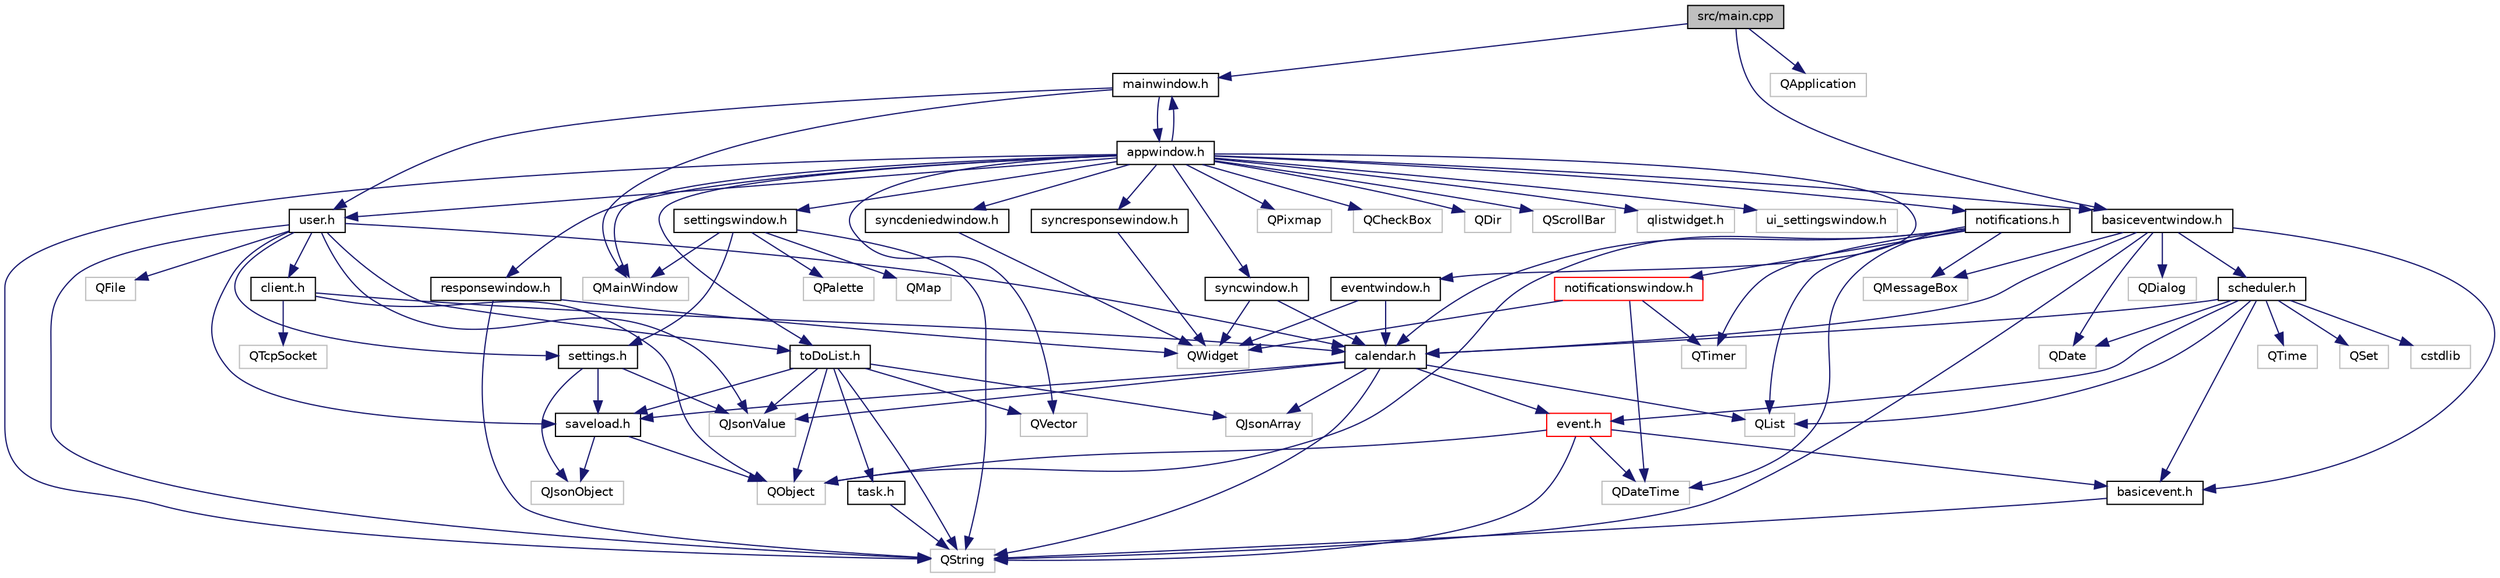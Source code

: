 digraph "src/main.cpp"
{
 // LATEX_PDF_SIZE
  edge [fontname="Helvetica",fontsize="10",labelfontname="Helvetica",labelfontsize="10"];
  node [fontname="Helvetica",fontsize="10",shape=record];
  Node1 [label="src/main.cpp",height=0.2,width=0.4,color="black", fillcolor="grey75", style="filled", fontcolor="black",tooltip=" "];
  Node1 -> Node2 [color="midnightblue",fontsize="10",style="solid"];
  Node2 [label="mainwindow.h",height=0.2,width=0.4,color="black", fillcolor="white", style="filled",URL="$mainwindow_8h.html",tooltip=" "];
  Node2 -> Node3 [color="midnightblue",fontsize="10",style="solid"];
  Node3 [label="QMainWindow",height=0.2,width=0.4,color="grey75", fillcolor="white", style="filled",tooltip=" "];
  Node2 -> Node4 [color="midnightblue",fontsize="10",style="solid"];
  Node4 [label="user.h",height=0.2,width=0.4,color="black", fillcolor="white", style="filled",URL="$user_8h.html",tooltip=" "];
  Node4 -> Node5 [color="midnightblue",fontsize="10",style="solid"];
  Node5 [label="saveload.h",height=0.2,width=0.4,color="black", fillcolor="white", style="filled",URL="$saveload_8h.html",tooltip=" "];
  Node5 -> Node6 [color="midnightblue",fontsize="10",style="solid"];
  Node6 [label="QObject",height=0.2,width=0.4,color="grey75", fillcolor="white", style="filled",tooltip=" "];
  Node5 -> Node7 [color="midnightblue",fontsize="10",style="solid"];
  Node7 [label="QJsonObject",height=0.2,width=0.4,color="grey75", fillcolor="white", style="filled",tooltip=" "];
  Node4 -> Node8 [color="midnightblue",fontsize="10",style="solid"];
  Node8 [label="calendar.h",height=0.2,width=0.4,color="black", fillcolor="white", style="filled",URL="$calendar_8h.html",tooltip=" "];
  Node8 -> Node9 [color="midnightblue",fontsize="10",style="solid"];
  Node9 [label="event.h",height=0.2,width=0.4,color="red", fillcolor="white", style="filled",URL="$event_8h.html",tooltip=" "];
  Node9 -> Node10 [color="midnightblue",fontsize="10",style="solid"];
  Node10 [label="QString",height=0.2,width=0.4,color="grey75", fillcolor="white", style="filled",tooltip=" "];
  Node9 -> Node11 [color="midnightblue",fontsize="10",style="solid"];
  Node11 [label="QDateTime",height=0.2,width=0.4,color="grey75", fillcolor="white", style="filled",tooltip=" "];
  Node9 -> Node6 [color="midnightblue",fontsize="10",style="solid"];
  Node9 -> Node13 [color="midnightblue",fontsize="10",style="solid"];
  Node13 [label="basicevent.h",height=0.2,width=0.4,color="black", fillcolor="white", style="filled",URL="$basicevent_8h.html",tooltip=" "];
  Node13 -> Node10 [color="midnightblue",fontsize="10",style="solid"];
  Node8 -> Node5 [color="midnightblue",fontsize="10",style="solid"];
  Node8 -> Node14 [color="midnightblue",fontsize="10",style="solid"];
  Node14 [label="QList",height=0.2,width=0.4,color="grey75", fillcolor="white", style="filled",tooltip=" "];
  Node8 -> Node10 [color="midnightblue",fontsize="10",style="solid"];
  Node8 -> Node15 [color="midnightblue",fontsize="10",style="solid"];
  Node15 [label="QJsonArray",height=0.2,width=0.4,color="grey75", fillcolor="white", style="filled",tooltip=" "];
  Node8 -> Node16 [color="midnightblue",fontsize="10",style="solid"];
  Node16 [label="QJsonValue",height=0.2,width=0.4,color="grey75", fillcolor="white", style="filled",tooltip=" "];
  Node4 -> Node17 [color="midnightblue",fontsize="10",style="solid"];
  Node17 [label="toDoList.h",height=0.2,width=0.4,color="black", fillcolor="white", style="filled",URL="$toDoList_8h.html",tooltip=" "];
  Node17 -> Node18 [color="midnightblue",fontsize="10",style="solid"];
  Node18 [label="task.h",height=0.2,width=0.4,color="black", fillcolor="white", style="filled",URL="$task_8h.html",tooltip=" "];
  Node18 -> Node10 [color="midnightblue",fontsize="10",style="solid"];
  Node17 -> Node5 [color="midnightblue",fontsize="10",style="solid"];
  Node17 -> Node6 [color="midnightblue",fontsize="10",style="solid"];
  Node17 -> Node19 [color="midnightblue",fontsize="10",style="solid"];
  Node19 [label="QVector",height=0.2,width=0.4,color="grey75", fillcolor="white", style="filled",tooltip=" "];
  Node17 -> Node10 [color="midnightblue",fontsize="10",style="solid"];
  Node17 -> Node15 [color="midnightblue",fontsize="10",style="solid"];
  Node17 -> Node16 [color="midnightblue",fontsize="10",style="solid"];
  Node4 -> Node20 [color="midnightblue",fontsize="10",style="solid"];
  Node20 [label="settings.h",height=0.2,width=0.4,color="black", fillcolor="white", style="filled",URL="$settings_8h.html",tooltip=" "];
  Node20 -> Node5 [color="midnightblue",fontsize="10",style="solid"];
  Node20 -> Node7 [color="midnightblue",fontsize="10",style="solid"];
  Node20 -> Node16 [color="midnightblue",fontsize="10",style="solid"];
  Node4 -> Node21 [color="midnightblue",fontsize="10",style="solid"];
  Node21 [label="client.h",height=0.2,width=0.4,color="black", fillcolor="white", style="filled",URL="$client_8h.html",tooltip=" "];
  Node21 -> Node6 [color="midnightblue",fontsize="10",style="solid"];
  Node21 -> Node22 [color="midnightblue",fontsize="10",style="solid"];
  Node22 [label="QTcpSocket",height=0.2,width=0.4,color="grey75", fillcolor="white", style="filled",tooltip=" "];
  Node21 -> Node8 [color="midnightblue",fontsize="10",style="solid"];
  Node4 -> Node10 [color="midnightblue",fontsize="10",style="solid"];
  Node4 -> Node23 [color="midnightblue",fontsize="10",style="solid"];
  Node23 [label="QFile",height=0.2,width=0.4,color="grey75", fillcolor="white", style="filled",tooltip=" "];
  Node4 -> Node16 [color="midnightblue",fontsize="10",style="solid"];
  Node2 -> Node24 [color="midnightblue",fontsize="10",style="solid"];
  Node24 [label="appwindow.h",height=0.2,width=0.4,color="black", fillcolor="white", style="filled",URL="$appwindow_8h.html",tooltip=" "];
  Node24 -> Node3 [color="midnightblue",fontsize="10",style="solid"];
  Node24 -> Node25 [color="midnightblue",fontsize="10",style="solid"];
  Node25 [label="QPixmap",height=0.2,width=0.4,color="grey75", fillcolor="white", style="filled",tooltip=" "];
  Node24 -> Node26 [color="midnightblue",fontsize="10",style="solid"];
  Node26 [label="QCheckBox",height=0.2,width=0.4,color="grey75", fillcolor="white", style="filled",tooltip=" "];
  Node24 -> Node10 [color="midnightblue",fontsize="10",style="solid"];
  Node24 -> Node27 [color="midnightblue",fontsize="10",style="solid"];
  Node27 [label="QDir",height=0.2,width=0.4,color="grey75", fillcolor="white", style="filled",tooltip=" "];
  Node24 -> Node19 [color="midnightblue",fontsize="10",style="solid"];
  Node24 -> Node28 [color="midnightblue",fontsize="10",style="solid"];
  Node28 [label="QScrollBar",height=0.2,width=0.4,color="grey75", fillcolor="white", style="filled",tooltip=" "];
  Node24 -> Node2 [color="midnightblue",fontsize="10",style="solid"];
  Node24 -> Node29 [color="midnightblue",fontsize="10",style="solid"];
  Node29 [label="eventwindow.h",height=0.2,width=0.4,color="black", fillcolor="white", style="filled",URL="$eventwindow_8h.html",tooltip=" "];
  Node29 -> Node30 [color="midnightblue",fontsize="10",style="solid"];
  Node30 [label="QWidget",height=0.2,width=0.4,color="grey75", fillcolor="white", style="filled",tooltip=" "];
  Node29 -> Node8 [color="midnightblue",fontsize="10",style="solid"];
  Node24 -> Node31 [color="midnightblue",fontsize="10",style="solid"];
  Node31 [label="qlistwidget.h",height=0.2,width=0.4,color="grey75", fillcolor="white", style="filled",tooltip=" "];
  Node24 -> Node32 [color="midnightblue",fontsize="10",style="solid"];
  Node32 [label="responsewindow.h",height=0.2,width=0.4,color="black", fillcolor="white", style="filled",URL="$responsewindow_8h.html",tooltip=" "];
  Node32 -> Node10 [color="midnightblue",fontsize="10",style="solid"];
  Node32 -> Node30 [color="midnightblue",fontsize="10",style="solid"];
  Node24 -> Node33 [color="midnightblue",fontsize="10",style="solid"];
  Node33 [label="settingswindow.h",height=0.2,width=0.4,color="black", fillcolor="white", style="filled",URL="$settingswindow_8h.html",tooltip=" "];
  Node33 -> Node3 [color="midnightblue",fontsize="10",style="solid"];
  Node33 -> Node10 [color="midnightblue",fontsize="10",style="solid"];
  Node33 -> Node34 [color="midnightblue",fontsize="10",style="solid"];
  Node34 [label="QPalette",height=0.2,width=0.4,color="grey75", fillcolor="white", style="filled",tooltip=" "];
  Node33 -> Node35 [color="midnightblue",fontsize="10",style="solid"];
  Node35 [label="QMap",height=0.2,width=0.4,color="grey75", fillcolor="white", style="filled",tooltip=" "];
  Node33 -> Node20 [color="midnightblue",fontsize="10",style="solid"];
  Node24 -> Node36 [color="midnightblue",fontsize="10",style="solid"];
  Node36 [label="syncwindow.h",height=0.2,width=0.4,color="black", fillcolor="white", style="filled",URL="$syncwindow_8h.html",tooltip=" "];
  Node36 -> Node8 [color="midnightblue",fontsize="10",style="solid"];
  Node36 -> Node30 [color="midnightblue",fontsize="10",style="solid"];
  Node24 -> Node37 [color="midnightblue",fontsize="10",style="solid"];
  Node37 [label="basiceventwindow.h",height=0.2,width=0.4,color="black", fillcolor="white", style="filled",URL="$basiceventwindow_8h.html",tooltip=" "];
  Node37 -> Node38 [color="midnightblue",fontsize="10",style="solid"];
  Node38 [label="QDialog",height=0.2,width=0.4,color="grey75", fillcolor="white", style="filled",tooltip=" "];
  Node37 -> Node10 [color="midnightblue",fontsize="10",style="solid"];
  Node37 -> Node39 [color="midnightblue",fontsize="10",style="solid"];
  Node39 [label="QMessageBox",height=0.2,width=0.4,color="grey75", fillcolor="white", style="filled",tooltip=" "];
  Node37 -> Node40 [color="midnightblue",fontsize="10",style="solid"];
  Node40 [label="QDate",height=0.2,width=0.4,color="grey75", fillcolor="white", style="filled",tooltip=" "];
  Node37 -> Node13 [color="midnightblue",fontsize="10",style="solid"];
  Node37 -> Node8 [color="midnightblue",fontsize="10",style="solid"];
  Node37 -> Node41 [color="midnightblue",fontsize="10",style="solid"];
  Node41 [label="scheduler.h",height=0.2,width=0.4,color="black", fillcolor="white", style="filled",URL="$scheduler_8h.html",tooltip=" "];
  Node41 -> Node8 [color="midnightblue",fontsize="10",style="solid"];
  Node41 -> Node13 [color="midnightblue",fontsize="10",style="solid"];
  Node41 -> Node9 [color="midnightblue",fontsize="10",style="solid"];
  Node41 -> Node14 [color="midnightblue",fontsize="10",style="solid"];
  Node41 -> Node40 [color="midnightblue",fontsize="10",style="solid"];
  Node41 -> Node42 [color="midnightblue",fontsize="10",style="solid"];
  Node42 [label="QTime",height=0.2,width=0.4,color="grey75", fillcolor="white", style="filled",tooltip=" "];
  Node41 -> Node43 [color="midnightblue",fontsize="10",style="solid"];
  Node43 [label="QSet",height=0.2,width=0.4,color="grey75", fillcolor="white", style="filled",tooltip=" "];
  Node41 -> Node44 [color="midnightblue",fontsize="10",style="solid"];
  Node44 [label="cstdlib",height=0.2,width=0.4,color="grey75", fillcolor="white", style="filled",tooltip=" "];
  Node24 -> Node4 [color="midnightblue",fontsize="10",style="solid"];
  Node24 -> Node17 [color="midnightblue",fontsize="10",style="solid"];
  Node24 -> Node45 [color="midnightblue",fontsize="10",style="solid"];
  Node45 [label="notifications.h",height=0.2,width=0.4,color="black", fillcolor="white", style="filled",URL="$notifications_8h.html",tooltip=" "];
  Node45 -> Node6 [color="midnightblue",fontsize="10",style="solid"];
  Node45 -> Node11 [color="midnightblue",fontsize="10",style="solid"];
  Node45 -> Node46 [color="midnightblue",fontsize="10",style="solid"];
  Node46 [label="QTimer",height=0.2,width=0.4,color="grey75", fillcolor="white", style="filled",tooltip=" "];
  Node45 -> Node39 [color="midnightblue",fontsize="10",style="solid"];
  Node45 -> Node14 [color="midnightblue",fontsize="10",style="solid"];
  Node45 -> Node8 [color="midnightblue",fontsize="10",style="solid"];
  Node45 -> Node47 [color="midnightblue",fontsize="10",style="solid"];
  Node47 [label="notificationswindow.h",height=0.2,width=0.4,color="red", fillcolor="white", style="filled",URL="$notificationswindow_8h.html",tooltip=" "];
  Node47 -> Node30 [color="midnightblue",fontsize="10",style="solid"];
  Node47 -> Node11 [color="midnightblue",fontsize="10",style="solid"];
  Node47 -> Node46 [color="midnightblue",fontsize="10",style="solid"];
  Node24 -> Node49 [color="midnightblue",fontsize="10",style="solid"];
  Node49 [label="syncdeniedwindow.h",height=0.2,width=0.4,color="black", fillcolor="white", style="filled",URL="$syncdeniedwindow_8h.html",tooltip=" "];
  Node49 -> Node30 [color="midnightblue",fontsize="10",style="solid"];
  Node24 -> Node50 [color="midnightblue",fontsize="10",style="solid"];
  Node50 [label="syncresponsewindow.h",height=0.2,width=0.4,color="black", fillcolor="white", style="filled",URL="$syncresponsewindow_8h.html",tooltip=" "];
  Node50 -> Node30 [color="midnightblue",fontsize="10",style="solid"];
  Node24 -> Node51 [color="midnightblue",fontsize="10",style="solid"];
  Node51 [label="ui_settingswindow.h",height=0.2,width=0.4,color="grey75", fillcolor="white", style="filled",tooltip=" "];
  Node1 -> Node37 [color="midnightblue",fontsize="10",style="solid"];
  Node1 -> Node52 [color="midnightblue",fontsize="10",style="solid"];
  Node52 [label="QApplication",height=0.2,width=0.4,color="grey75", fillcolor="white", style="filled",tooltip=" "];
}
